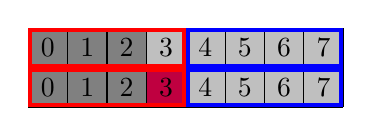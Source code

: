\begin{tikzpicture}[every node/.style={minimum size=.5cm-\pgflinewidth, outer sep=0pt}]%
    \node[fill=gray] at (0.25,+0.25) { 0};
    \node[fill=gray] at (0.25,+0.75) {0};
    \node[fill=gray] at (0.75,+0.25) { 1};
    \node[fill=gray] at (0.75,+0.75) {1};
    \node[fill=gray] at (1.25,+0.25) { 2};
    \node[fill=gray] at (1.25,+0.75) {2};
    \node[fill=purple] at (1.75,+0.25) { 3};
    \node[fill=lightgray] at (1.75,+0.75) {3};
    \node[fill=lightgray] at (2.25,+0.25) { 4};
    \node[fill=lightgray] at (2.25,+0.75) {4};
    \node[fill=lightgray] at (2.75,+0.25) { 5};
    \node[fill=lightgray] at (2.75,+0.75) {5};
    \node[fill=lightgray] at (3.25,+0.25) { 6};
    \node[fill=lightgray] at (3.25,+0.75) {6};
    \node[fill=lightgray] at (3.75,+0.25) { 7};
    \node[fill=lightgray] at (3.75,+0.75) {7};
    \draw[step=0.5cm,color=black] (0,0) grid (4,1);
    \draw[color=red,line width=0.5mm] (0.025,0.025) rectangle +(1.95,0.45);
    \draw[color=blue,line width=0.5mm] (2.025,0.025) rectangle +(1.95,0.45);
    \draw[color=red,line width=0.5mm] (0.025,0.525) rectangle +(1.95,0.45);
    \draw[color=blue,line width=0.5mm] (2.025,0.525) rectangle +(1.95,0.45);
\end{tikzpicture}%
